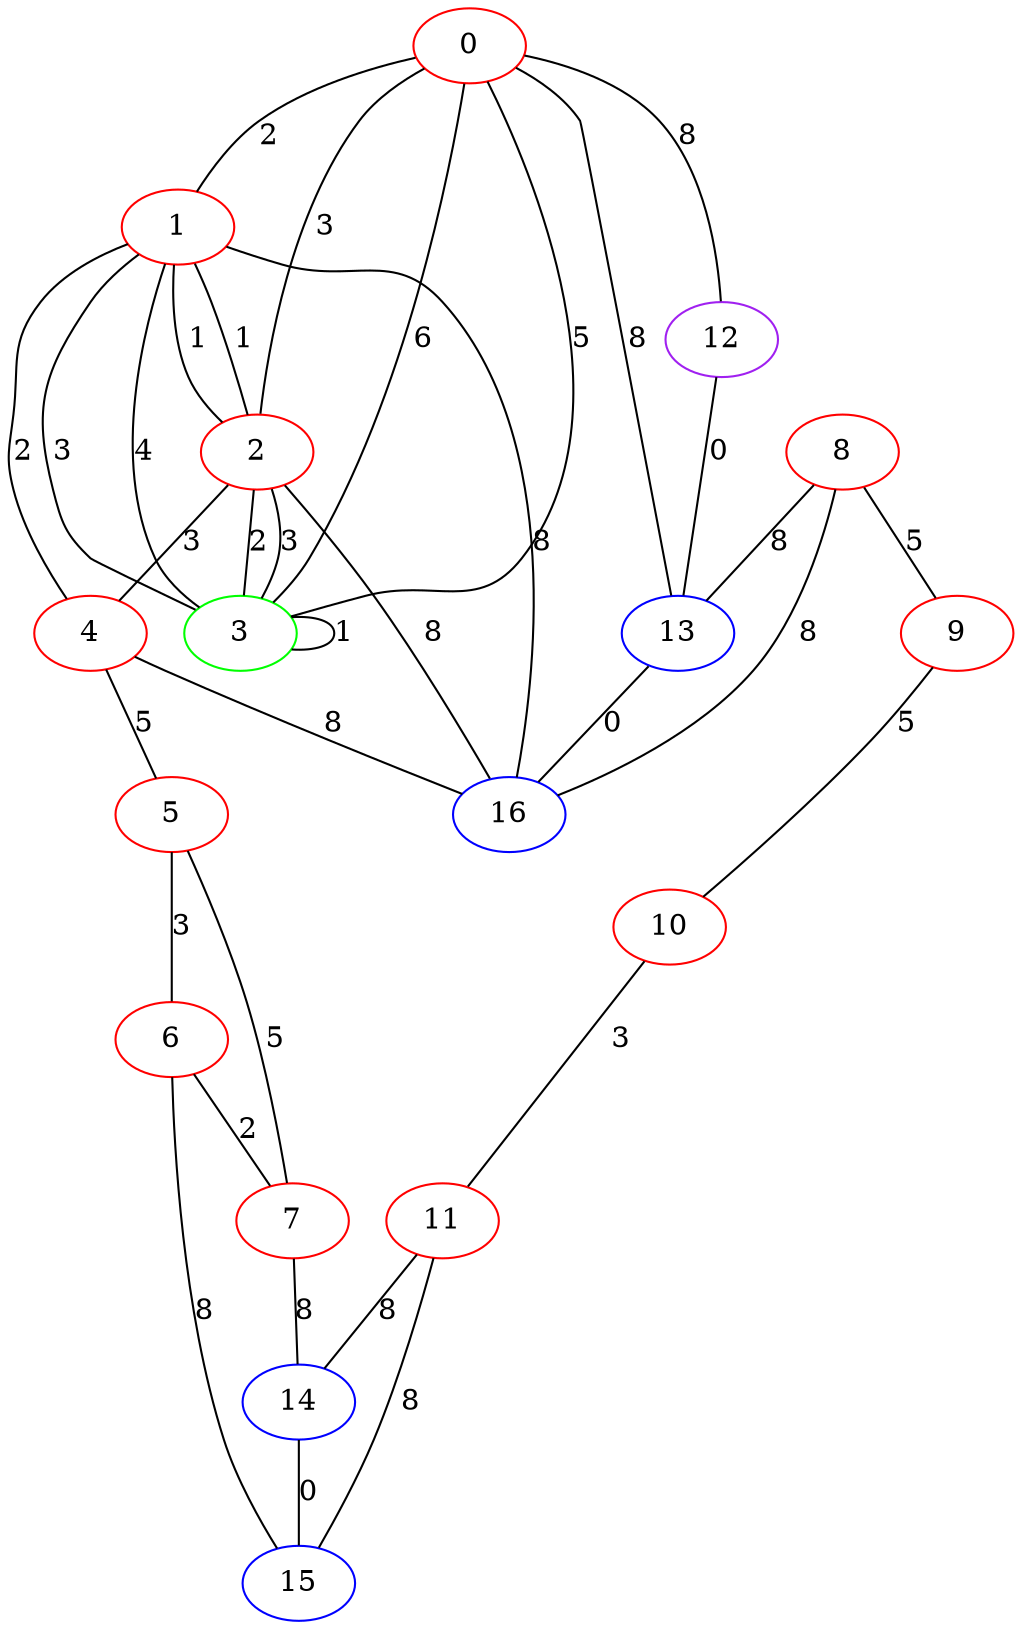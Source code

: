 graph "" {
0 [color=red, weight=1];
1 [color=red, weight=1];
2 [color=red, weight=1];
3 [color=green, weight=2];
4 [color=red, weight=1];
5 [color=red, weight=1];
6 [color=red, weight=1];
7 [color=red, weight=1];
8 [color=red, weight=1];
9 [color=red, weight=1];
10 [color=red, weight=1];
11 [color=red, weight=1];
12 [color=purple, weight=4];
13 [color=blue, weight=3];
14 [color=blue, weight=3];
15 [color=blue, weight=3];
16 [color=blue, weight=3];
0 -- 1  [key=0, label=2];
0 -- 2  [key=0, label=3];
0 -- 3  [key=0, label=5];
0 -- 3  [key=1, label=6];
0 -- 12  [key=0, label=8];
0 -- 13  [key=0, label=8];
1 -- 16  [key=0, label=8];
1 -- 2  [key=0, label=1];
1 -- 2  [key=1, label=1];
1 -- 3  [key=0, label=3];
1 -- 3  [key=1, label=4];
1 -- 4  [key=0, label=2];
2 -- 3  [key=0, label=2];
2 -- 3  [key=1, label=3];
2 -- 4  [key=0, label=3];
2 -- 16  [key=0, label=8];
3 -- 3  [key=0, label=1];
4 -- 16  [key=0, label=8];
4 -- 5  [key=0, label=5];
5 -- 6  [key=0, label=3];
5 -- 7  [key=0, label=5];
6 -- 15  [key=0, label=8];
6 -- 7  [key=0, label=2];
7 -- 14  [key=0, label=8];
8 -- 16  [key=0, label=8];
8 -- 9  [key=0, label=5];
8 -- 13  [key=0, label=8];
9 -- 10  [key=0, label=5];
10 -- 11  [key=0, label=3];
11 -- 14  [key=0, label=8];
11 -- 15  [key=0, label=8];
12 -- 13  [key=0, label=0];
13 -- 16  [key=0, label=0];
14 -- 15  [key=0, label=0];
}
